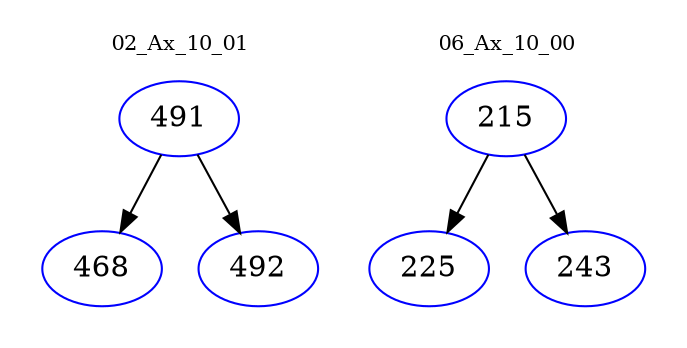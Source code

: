 digraph{
subgraph cluster_0 {
color = white
label = "02_Ax_10_01";
fontsize=10;
T0_491 [label="491", color="blue"]
T0_491 -> T0_468 [color="black"]
T0_468 [label="468", color="blue"]
T0_491 -> T0_492 [color="black"]
T0_492 [label="492", color="blue"]
}
subgraph cluster_1 {
color = white
label = "06_Ax_10_00";
fontsize=10;
T1_215 [label="215", color="blue"]
T1_215 -> T1_225 [color="black"]
T1_225 [label="225", color="blue"]
T1_215 -> T1_243 [color="black"]
T1_243 [label="243", color="blue"]
}
}
